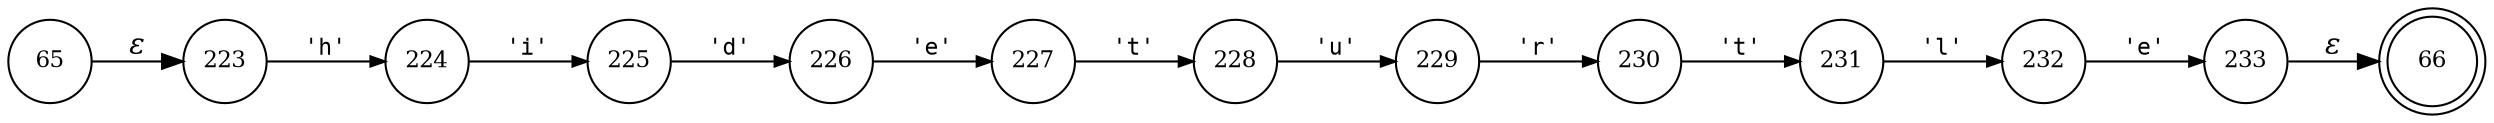 digraph ATN {
rankdir=LR;
s66[fontsize=11, label="66", shape=doublecircle, fixedsize=true, width=.6];
s224[fontsize=11,label="224", shape=circle, fixedsize=true, width=.55, peripheries=1];
s65[fontsize=11,label="65", shape=circle, fixedsize=true, width=.55, peripheries=1];
s225[fontsize=11,label="225", shape=circle, fixedsize=true, width=.55, peripheries=1];
s226[fontsize=11,label="226", shape=circle, fixedsize=true, width=.55, peripheries=1];
s227[fontsize=11,label="227", shape=circle, fixedsize=true, width=.55, peripheries=1];
s228[fontsize=11,label="228", shape=circle, fixedsize=true, width=.55, peripheries=1];
s229[fontsize=11,label="229", shape=circle, fixedsize=true, width=.55, peripheries=1];
s230[fontsize=11,label="230", shape=circle, fixedsize=true, width=.55, peripheries=1];
s231[fontsize=11,label="231", shape=circle, fixedsize=true, width=.55, peripheries=1];
s232[fontsize=11,label="232", shape=circle, fixedsize=true, width=.55, peripheries=1];
s233[fontsize=11,label="233", shape=circle, fixedsize=true, width=.55, peripheries=1];
s223[fontsize=11,label="223", shape=circle, fixedsize=true, width=.55, peripheries=1];
s65 -> s223 [fontname="Times-Italic", label="&epsilon;"];
s223 -> s224 [fontsize=11, fontname="Courier", arrowsize=.7, label = "'h'", arrowhead = normal];
s224 -> s225 [fontsize=11, fontname="Courier", arrowsize=.7, label = "'i'", arrowhead = normal];
s225 -> s226 [fontsize=11, fontname="Courier", arrowsize=.7, label = "'d'", arrowhead = normal];
s226 -> s227 [fontsize=11, fontname="Courier", arrowsize=.7, label = "'e'", arrowhead = normal];
s227 -> s228 [fontsize=11, fontname="Courier", arrowsize=.7, label = "'t'", arrowhead = normal];
s228 -> s229 [fontsize=11, fontname="Courier", arrowsize=.7, label = "'u'", arrowhead = normal];
s229 -> s230 [fontsize=11, fontname="Courier", arrowsize=.7, label = "'r'", arrowhead = normal];
s230 -> s231 [fontsize=11, fontname="Courier", arrowsize=.7, label = "'t'", arrowhead = normal];
s231 -> s232 [fontsize=11, fontname="Courier", arrowsize=.7, label = "'l'", arrowhead = normal];
s232 -> s233 [fontsize=11, fontname="Courier", arrowsize=.7, label = "'e'", arrowhead = normal];
s233 -> s66 [fontname="Times-Italic", label="&epsilon;"];
}